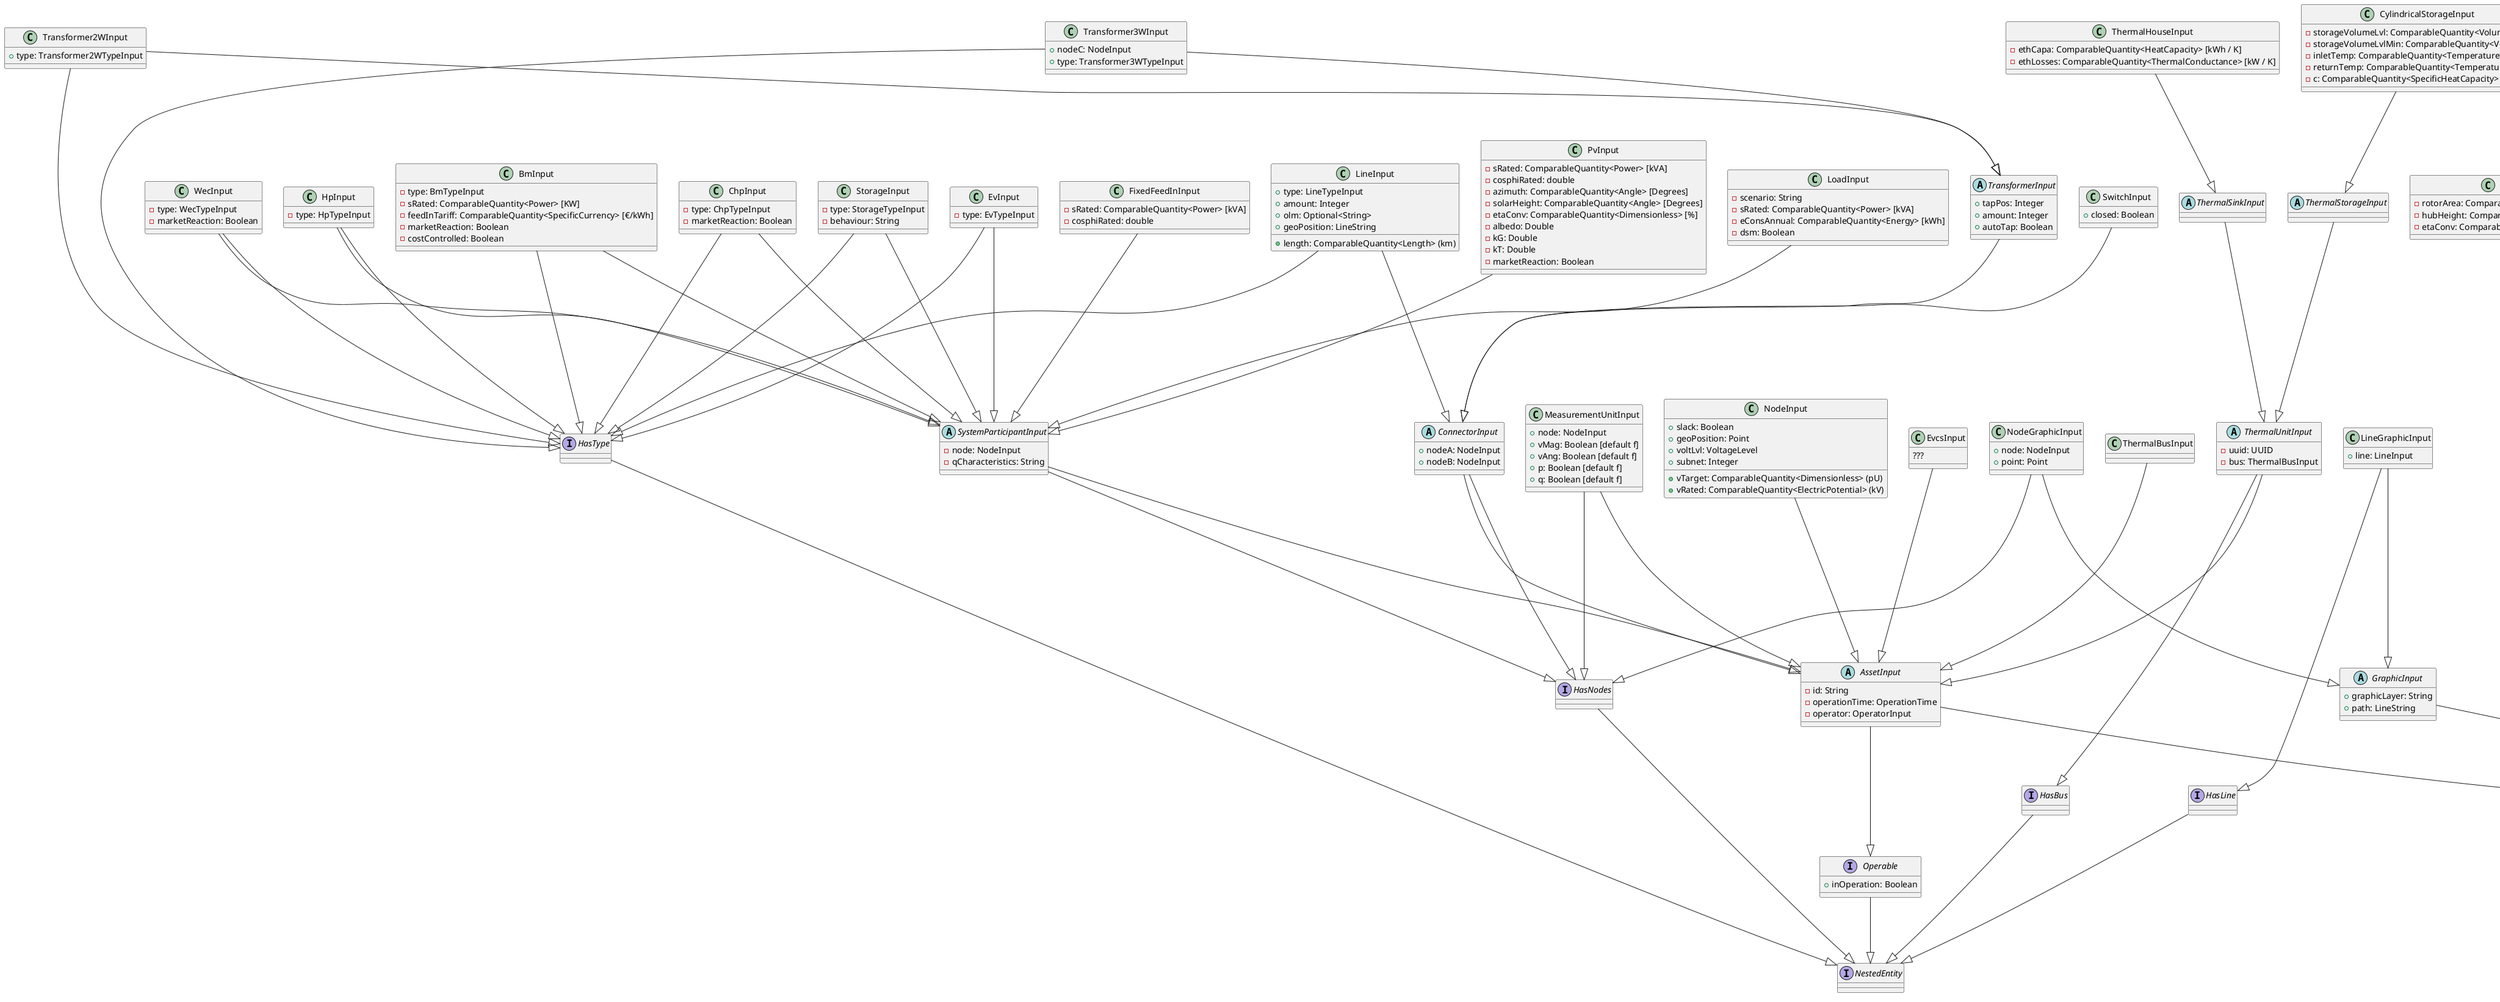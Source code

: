 @startuml

abstract Class UniqueEntity {
+ uuid: UUID
}

abstract Class InputEntity
InputEntity --|> UniqueEntity

Interface Operable {
+ inOperation: Boolean
}
Operable --|> NestedEntity

abstract Class AssetInput {
- id: String
- operationTime: OperationTime
- operator: OperatorInput
}
AssetInput --|> InputEntity
AssetInput --|> Operable

abstract Class SystemParticipantInput {
- node: NodeInput
- qCharacteristics: String
}
SystemParticipantInput --|> AssetInput
SystemParticipantInput --|> HasNodes

Class OperatorInput {
+ name: String
}
OperatorInput --|> InputEntity

abstract Class ConnectorInput {
+ nodeA: NodeInput
+ nodeB: NodeInput
}
ConnectorInput --|> AssetInput
ConnectorInput --|> HasNodes

Interface Comparable

Class CharacteristicCoordinate <A extends Quantity<A>, O extends Quantity<O>> {
    - x: ComparableQuantity<A>
    - y: ComparableQuantity<O>
    + deSerialize(Int): String
    - getXFromString(String): double
    - getYFromString(String): double
}
CharacteristicCoordinate ..|> Comparable

abstract Class CharacteristicInput <A extends Quantity<A>, O extends Quantity<O>> {
    - prefix: String
    - decimalPlaces: int
    - coordinates: SortedSet<CharacteristicCoordinate>
    + deSerialize(): String
    + <<static>> buildMatchingPattern(String): Pattern
}
CharacteristicInput --|> InputEntity
CharacteristicInput "1" --* "n" CharacteristicCoordinate

Class WecCharacteristicInput {
}
WecCharacteristicInput --|> CharacteristicInput: <<bind>>A::Power,O::Dimensionless

Class EvCharacteristicInput {
}
EvCharacteristicInput --|> CharacteristicInput: <<bind>>A::Speed,O::Dimensionless

abstract Class AssetTypeInput {
+ id: String
}
AssetTypeInput --|> InputEntity

abstract Class SystemParticipantTypeInput {
- capex: ComparableQuantity<Currency> [€]
- opex: ComparableQuantity<EnergyPrice> [€/MWh]
- sRated: ComparableQuantity<Power> [kVA]
- cosphiRated: Double
}
SystemParticipantTypeInput --|> AssetTypeInput



Class BmTypeInput {
   - capex: ComparableQuantity<Currency> [€]
   - opex: ComparableQuantity<EnergyPrice> [€/MWh]
   - cosphiRated: double
   - sRated: ComparableQuantity<Power> [kVA]
   - etaConv: ComparableQuantity<Dimensionless> [%]
   - loadGradient: ComparableQuantity<DimensionlessRate> [%/h]
}
BmTypeInput --|> SystemParticipantTypeInput

Class ChpTypeInput {
    - capex: ComparableQuantity<Currency> [€]
    - opex: ComparableQuantity<EnergyPrice> [€/MWh]
    - cosphiRated: double
    - pThermal: ComparableQuantity<Power> [KW]
    - etaEl: ComparableQuantity<Dimensionless> [%]
    - etaTh: ComparableQuantity<Dimensionless> [%]
    - pOwn: ComparableQuantity<Power> [kW]
    - thermalStorage: ThermalStorageInput
 }
ChpTypeInput --|> SystemParticipantTypeInput

Class EvTypeInput {
    - capex: ComparableQuantity<Currency> [€]
    - opex: ComparableQuantity<EnergyPrice> [€/MWh]
    - cosphiRated: double
    - eStorage: ComparableQuantity<Energy> [kWh]
    - sRated: ComparableQuantity<Power> [kVA]
    - eCons: ComparableQuantity<SpecificEnergy> [kWh/km]
}
EvTypeInput --|> SystemParticipantTypeInput


Class HpTypeInput {
    - capex: ComparableQuantity<Currency> [€]
    - opex: ComparableQuantity<EnergyPrice> [€/MWh]
    - cosphiRated: double
    - sRated: ComparableQuantity<Power> [kVA]
    - pThermal: ComparableQuantity<Power> [kW]
}
HpTypeInput --|> SystemParticipantTypeInput


Class StorageTypeInput {
- capex: ComparableQuantity<Currency> [€]
- opex: ComparableQuantity<EnergyPrice> [€/MWh]
- cosphiRated: double
- sRated: ComparableQuantity<Power> [kVA]
- activePowerGradient: ComparableQuantity<DimensionlessRate>
- pMax: ComparableQuantity<Power> [kW]
- eta: ComparableQuantity<Dimensionless> [%]
- eStorage: ComparableQuantity<Energy> [kWh]
- dod: ComparableQuantity<Dimensionless> [%]
- lifeTime: ComparableQuantity<Time> [ms]
- lifeCycle: Integer
}
StorageTypeInput --|> SystemParticipantTypeInput

Class WecTypeInput {
- rotorArea: ComparableQuantity<Area> [m²]
- hubHeight: ComparableQuantity<Length> [m]
- etaConv: ComparableQuantity<Dimensionless> [%]
}
WecTypeInput --|> SystemParticipantTypeInput


Class LineTypeInput {
+ r: ComparableQuantity<SpecificResistance> (Ohm/km)
+ x: ComparableQuantity<SpecificResistance> (Ohm/km)
+ g: ComparableQuantity<SpecificConductance> (µS/km)
+ b: ComparableQuantity<SpecificConductance> (µS/km)
+ iMax: ComparableQuantity<ElectricCurrent> (A)
+ vRated: ComparableQuantity<ElectricPotential> (V)
+ olmChar: Optional<String>
}
LineTypeInput --|> AssetTypeInput

Class Transformer2WTypeInput {
+ sRated: ComparableQuantity<Power> (MVA)
+ vRatedA: ComparableQuantity<ElectricPotential> (kV)
+ vRatedB: ComparableQuantity<ElectricPotential> (kV)
+ rSc: ComparableQuantity<ElectricalResistance> (Ohm)
+ xSc: ComparableQuantity<ElectricalResistance> (Ohm)
+ gM: ComparableQuantity<ElectricalConductance> (nS)
+ bM: ComparableQuantity<ElectricalConductance> (nS)
+ dV: ComparableQuantity<Dimensionless> (%)
+ dPhi: ComparableQuantity<Angle> (Degrees)
+ tapSide: Boolean
+ tapNeutr: Integer
+ tapMin: Integer
+ tapMax: Integer
}
Transformer2WTypeInput --|> AssetTypeInput

Class Transformer3WTypeInput {
+ vRatedA: ComparableQuantity<ElectricPotential> (kV)
+ vRatedB: ComparableQuantity<ElectricPotential> (kV)
+ vRatedC: ComparableQuantity<ElectricPotential> (kV)
+ rScA: ComparableQuantity<ElectricalResistance> (Ohm)
+ rScB: ComparableQuantity<ElectricalResistance> (Ohm)
+ rScC: ComparableQuantity<ElectricalResistance> (Ohm)
+ xScA: ComparableQuantity<ElectricalResistance> (Ohm)
+ xScB: ComparableQuantity<ElectricalResistance> (Ohm)
+ xScC: ComparableQuantity<ElectricalResistance> (Ohm)
+ gM: ComparableQuantity<ElectricalConductance> (nS)
+ bM: ComparableQuantity<ElectricalConductance> (nS)
+ sRatedA: ComparableQuantity<Power> (MVA)
+ sRatedB: ComparableQuantity<Power> (MVA)
+ sRatedC: ComparableQuantity<Power> (MVA)
+ dV: ComparableQuantity<Dimensionless> (%)
+ dPhi: ComparableQuantity<Angle> (Degrees)
+ tapNeutr: Integer
+ tapMin: Integer
+ tapMax: Integer
}
Transformer3WTypeInput --|> AssetTypeInput

Class RandomLoadParameter {
+ quarterHour: Integer
+ kWd: Double
+ kSa: Double
+ kSu: Double
+ myWd: Double
+ mySa: Double
+ mySu: Double
+ sigmaWd: Double
+ sigmaSa: Double
+ sigmaSu: Double
}
RandomLoadParameter --|> InputEntity

'extractor interface information

interface NestedEntity

interface HasNodes
HasNodes --|> NestedEntity

interface HasType
HasType --|> NestedEntity

interface HasLine
HasLine --|> NestedEntity

interface HasBus
HasBus --|> NestedEntity

Class FixedFeedInInput {
- sRated: ComparableQuantity<Power> [kVA]
- cosphiRated: double
}
FixedFeedInInput --|> SystemParticipantInput

Class PvInput {
- sRated: ComparableQuantity<Power> [kVA]
- cosphiRated: double
- azimuth: ComparableQuantity<Angle> [Degrees]
- solarHeight: ComparableQuantity<Angle> [Degrees]
- etaConv: ComparableQuantity<Dimensionless> [%]
- albedo: Double
- kG: Double
- kT: Double
- marketReaction: Boolean
}
PvInput --|> SystemParticipantInput

Class WecInput{
- type: WecTypeInput
- marketReaction: Boolean
}
WecInput --|> SystemParticipantInput
WecInput --|> HasType

Class ChpInput {
- type: ChpTypeInput
- marketReaction: Boolean
}
ChpInput --|> SystemParticipantInput
ChpInput --|> HasType

Class BmInput {
- type: BmTypeInput
- sRated: ComparableQuantity<Power> [KW]
- feedInTariff: ComparableQuantity<SpecificCurrency> [€/kWh]
- marketReaction: Boolean
- costControlled: Boolean
}
BmInput --|> SystemParticipantInput
BmInput --|> HasType

Class EvInput {
- type: EvTypeInput
}
EvInput --|> SystemParticipantInput
EvInput --|> HasType

Class LoadInput {
- scenario: String
- sRated: ComparableQuantity<Power> [kVA]
- eConsAnnual: ComparableQuantity<Energy> [kWh]
- dsm: Boolean
}
LoadInput --|> SystemParticipantInput

Class StorageInput {
- type: StorageTypeInput
- behaviour: String
}
StorageInput --|> SystemParticipantInput
StorageInput --|> HasType

Class HpInput {
- type: HpTypeInput
}
HpInput --|> SystemParticipantInput
HpInput --|> HasType

Abstract Class ThermalUnitInput {
 - uuid: UUID
 - bus: ThermalBusInput
}
ThermalUnitInput --|> AssetInput
ThermalUnitInput --|> HasBus

Class ThermalBusInput {
}
ThermalBusInput --|> AssetInput

Abstract Class ThermalSinkInput {
}
ThermalSinkInput --|> ThermalUnitInput

Class ThermalHouseInput {
 - ethCapa: ComparableQuantity<HeatCapacity> [kWh / K]
 - ethLosses: ComparableQuantity<ThermalConductance> [kW / K]
}
ThermalHouseInput --|> ThermalSinkInput

Abstract Class ThermalStorageInput {
}
ThermalStorageInput --|> ThermalUnitInput

Class CylindricalStorageInput {
  - storageVolumeLvl: ComparableQuantity<Volume>
  - storageVolumeLvlMin: ComparableQuantity<Volume>
  - inletTemp: ComparableQuantity<Temperature>
  - returnTemp: ComparableQuantity<Temperature>
  - c: ComparableQuantity<SpecificHeatCapacity>
}
CylindricalStorageInput --|> ThermalStorageInput

Class MeasurementUnitInput {
+ node: NodeInput
+ vMag: Boolean [default f]
+ vAng: Boolean [default f]
+ p: Boolean [default f]
+ q: Boolean [default f]
}
MeasurementUnitInput --|> AssetInput
MeasurementUnitInput --|> HasNodes

Class NodeInput {
+ vTarget: ComparableQuantity<Dimensionless> (pU)
+ vRated: ComparableQuantity<ElectricPotential> (kV)
+ slack: Boolean
+ geoPosition: Point
+ voltLvl: VoltageLevel
+ subnet: Integer
}
NodeInput --|> AssetInput

Class EvcsInput {
???
}
EvcsInput --|> AssetInput

Class LineInput {
+ type: LineTypeInput
+ length: ComparableQuantity<Length> (km)
+ amount: Integer
+ olm: Optional<String>
+ geoPosition: LineString
}
LineInput --|> ConnectorInput
LineInput --|> HasType

Class SwitchInput {
+ closed: Boolean
}
SwitchInput --|> ConnectorInput

abstract TransformerInput {
+ tapPos: Integer
+ amount: Integer
+ autoTap: Boolean
}
TransformerInput --|> ConnectorInput

Class Transformer2WInput {
+ type: Transformer2WTypeInput
}
Transformer2WInput --|> TransformerInput
Transformer2WInput --|> HasType

Class Transformer3WInput {
+ nodeC: NodeInput
+ type: Transformer3WTypeInput
}
Transformer3WInput --|> TransformerInput

Transformer3WInput --|> HasType

abstract Class GraphicInput {
+ graphicLayer: String
+ path: LineString
}
GraphicInput --|> InputEntity

Class NodeGraphicInput {
+ node: NodeInput
+ point: Point
}
NodeGraphicInput --|> GraphicInput
NodeGraphicInput --|> HasNodes

Class LineGraphicInput {
+ line: LineInput
}
LineGraphicInput --|> GraphicInput
LineGraphicInput --|> HasLine

Interface Value

abstract Class TimeBasedValue<T extends Value>{
    + time: ZonedDateTime
    + getValue(): T
}
TimeBasedValue --|> UniqueEntity
TimeBasedValue --* Value

Class PowerValue {
    - p: ComparableQuantity<Power> [kW]
    - q: ComparableQuantity<Power> [kVA]
}
PowerValue --|> Value

Class HeatAndPowerValue {
    - heatDemand: ComparableQuantity<Power> [kW]
}
HeatAndPowerValue --|> PowerValue

Class HeatDemandValue {
    - heatDemand: ComparableQuantity<Power> [kW]
}
HeatDemandValue --|> Value

Class EnergyPriceValue {
    - price: ComparableQuantity<SpecificCurrency> [€/MWh]
}
EnergyPriceValue --|> Value

Class IrradiationValue {
    - directIrradiation: ComparableQuantity<Irradiation>
    - diffuseIrradiation: ComparableQuantity<Irradiation>
}
IrradiationValue --|> Value

Class TemperatureValue {
    - temperature: ComparableQuantity<Temperature>
}
TemperatureValue --|> Value

Class WindValue {
    - direction: ComparableQuantity<Angle>
    - velocity: ComparableQuantity<Speed>
}
WindValue --|> Value

Class WeatherValue {
  - coordinate: Point
  - irradiation: IrradiationValue
  - temperature: TemperatureValue
  - wind: WindValue
}
WeatherValue --|> Value
WeatherValue --* IrradiationValue
WeatherValue --* TemperatureValue
WeatherValue --* WindValue

Interface LoadProfileType {
}

enum PowerSystemLoadProfileType {
BL_H
G0_A
G0_M
...
}
PowerSystemLoadProfileType --|> LoadProfileType

Interface VoltageLevel {
}

enum GermanVoltageLevel {
HoeS,
HS,
MS,
NS
}
GermanVoltageLevel --|> VoltageLevel

Abstract Class TimeSeries<T extends Value> {
    + TimeBasedValue<T> getTimeBasedValue(ZonedDateTime)
    + T getValue(ZonedDateTime)
}
TimeSeries --|> UniqueEntity
TimeSeries "1" --* "n" TimeBasedValue

Class IndividualTimeSeries<T extends Value> {
    - timeToTimeBasedValue:HashMap<ZonedDateTime, TimeBasedValue<T>>
    + add(ZonedDateTime, T): void
    + add(TimeBasedValue<T>): void
    + addAll(Map<ZonedDateTime, T>): void
}
IndividualTimeSeries --|> TimeSeries

Class PowerTimeSeries {
}
PowerTimeSeries --|> IndividualTimeSeries

Class HeatDemandTimeSeries {
}
HeatDemandTimeSeries --|> IndividualTimeSeries

Class HeatAndPowerTimeSeries {
}
HeatAndPowerTimeSeries --|> IndividualTimeSeries

Abstract Class RepetitiveTimeSeries<T extends Value> {
    + calc(ZonedDateTime): T
}
RepetitiveTimeSeries --|> TimeSeries

Class LoadProfileInput {
    + profile: LoadProfileType
}
LoadProfileInput --|> RepetitiveTimeSeries
LoadProfileInput --> LoadProfileType

@enduml